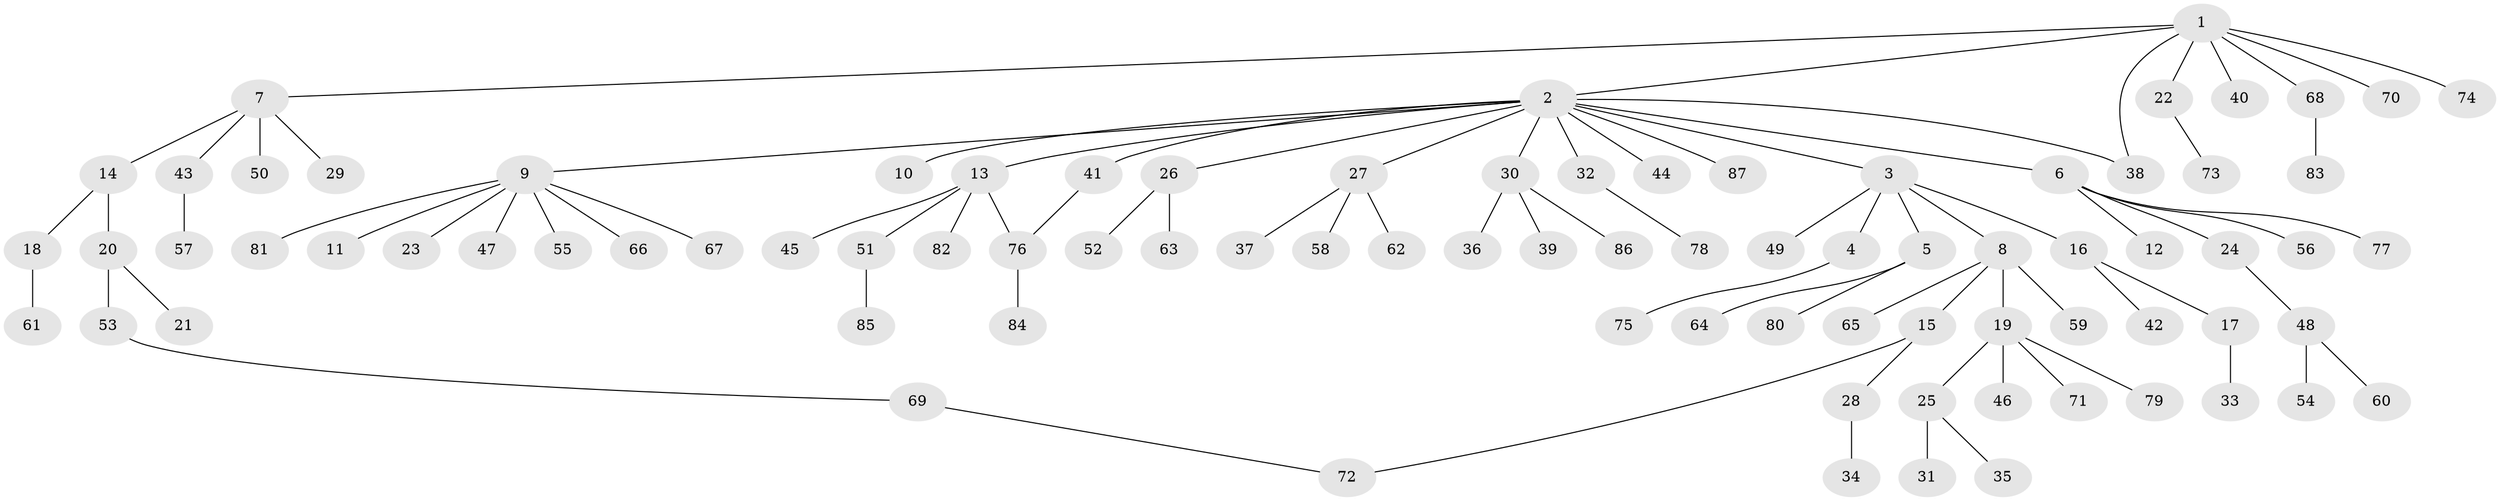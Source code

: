 // coarse degree distribution, {6: 0.03225806451612903, 13: 0.016129032258064516, 5: 0.03225806451612903, 1: 0.6451612903225806, 2: 0.11290322580645161, 4: 0.04838709677419355, 7: 0.016129032258064516, 3: 0.0967741935483871}
// Generated by graph-tools (version 1.1) at 2025/52/02/27/25 19:52:01]
// undirected, 87 vertices, 89 edges
graph export_dot {
graph [start="1"]
  node [color=gray90,style=filled];
  1;
  2;
  3;
  4;
  5;
  6;
  7;
  8;
  9;
  10;
  11;
  12;
  13;
  14;
  15;
  16;
  17;
  18;
  19;
  20;
  21;
  22;
  23;
  24;
  25;
  26;
  27;
  28;
  29;
  30;
  31;
  32;
  33;
  34;
  35;
  36;
  37;
  38;
  39;
  40;
  41;
  42;
  43;
  44;
  45;
  46;
  47;
  48;
  49;
  50;
  51;
  52;
  53;
  54;
  55;
  56;
  57;
  58;
  59;
  60;
  61;
  62;
  63;
  64;
  65;
  66;
  67;
  68;
  69;
  70;
  71;
  72;
  73;
  74;
  75;
  76;
  77;
  78;
  79;
  80;
  81;
  82;
  83;
  84;
  85;
  86;
  87;
  1 -- 2;
  1 -- 7;
  1 -- 22;
  1 -- 38;
  1 -- 40;
  1 -- 68;
  1 -- 70;
  1 -- 74;
  2 -- 3;
  2 -- 6;
  2 -- 9;
  2 -- 10;
  2 -- 13;
  2 -- 26;
  2 -- 27;
  2 -- 30;
  2 -- 32;
  2 -- 38;
  2 -- 41;
  2 -- 44;
  2 -- 87;
  3 -- 4;
  3 -- 5;
  3 -- 8;
  3 -- 16;
  3 -- 49;
  4 -- 75;
  5 -- 64;
  5 -- 80;
  6 -- 12;
  6 -- 24;
  6 -- 56;
  6 -- 77;
  7 -- 14;
  7 -- 29;
  7 -- 43;
  7 -- 50;
  8 -- 15;
  8 -- 19;
  8 -- 59;
  8 -- 65;
  9 -- 11;
  9 -- 23;
  9 -- 47;
  9 -- 55;
  9 -- 66;
  9 -- 67;
  9 -- 81;
  13 -- 45;
  13 -- 51;
  13 -- 76;
  13 -- 82;
  14 -- 18;
  14 -- 20;
  15 -- 28;
  15 -- 72;
  16 -- 17;
  16 -- 42;
  17 -- 33;
  18 -- 61;
  19 -- 25;
  19 -- 46;
  19 -- 71;
  19 -- 79;
  20 -- 21;
  20 -- 53;
  22 -- 73;
  24 -- 48;
  25 -- 31;
  25 -- 35;
  26 -- 52;
  26 -- 63;
  27 -- 37;
  27 -- 58;
  27 -- 62;
  28 -- 34;
  30 -- 36;
  30 -- 39;
  30 -- 86;
  32 -- 78;
  41 -- 76;
  43 -- 57;
  48 -- 54;
  48 -- 60;
  51 -- 85;
  53 -- 69;
  68 -- 83;
  69 -- 72;
  76 -- 84;
}
